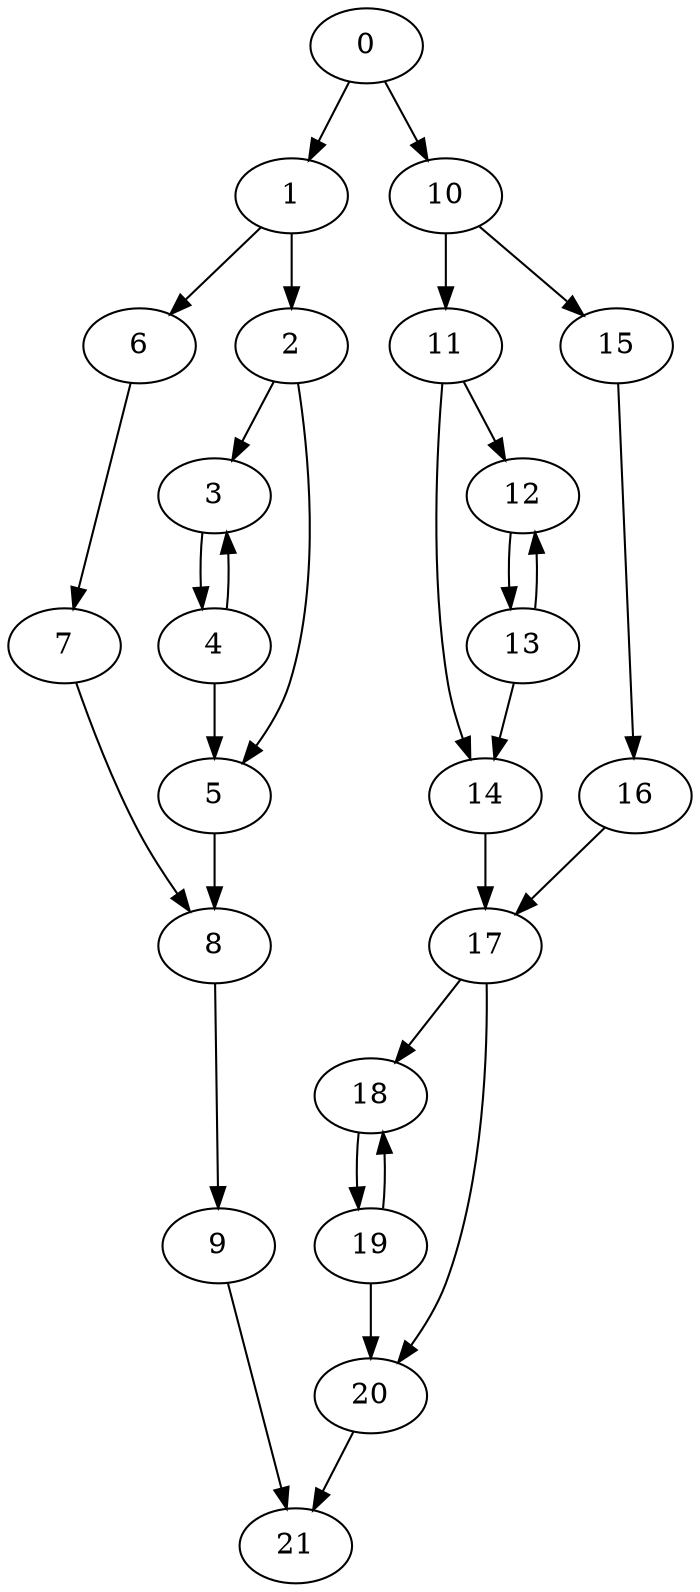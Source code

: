 digraph {
14;
6;
8;
1;
4;
7;
16;
19;
18;
0;
13;
3;
11;
21;
17;
12;
5;
15;
9;
10;
2;
20;
20 -> 21;
1 -> 6;
2 -> 5;
6 -> 7;
18 -> 19;
8 -> 9;
17 -> 18;
4 -> 5;
12 -> 13;
19 -> 20;
14 -> 17;
17 -> 20;
13 -> 12;
7 -> 8;
15 -> 16;
9 -> 21;
0 -> 10;
11 -> 12;
2 -> 3;
3 -> 4;
16 -> 17;
5 -> 8;
10 -> 15;
19 -> 18;
1 -> 2;
0 -> 1;
13 -> 14;
11 -> 14;
10 -> 11;
4 -> 3;
}